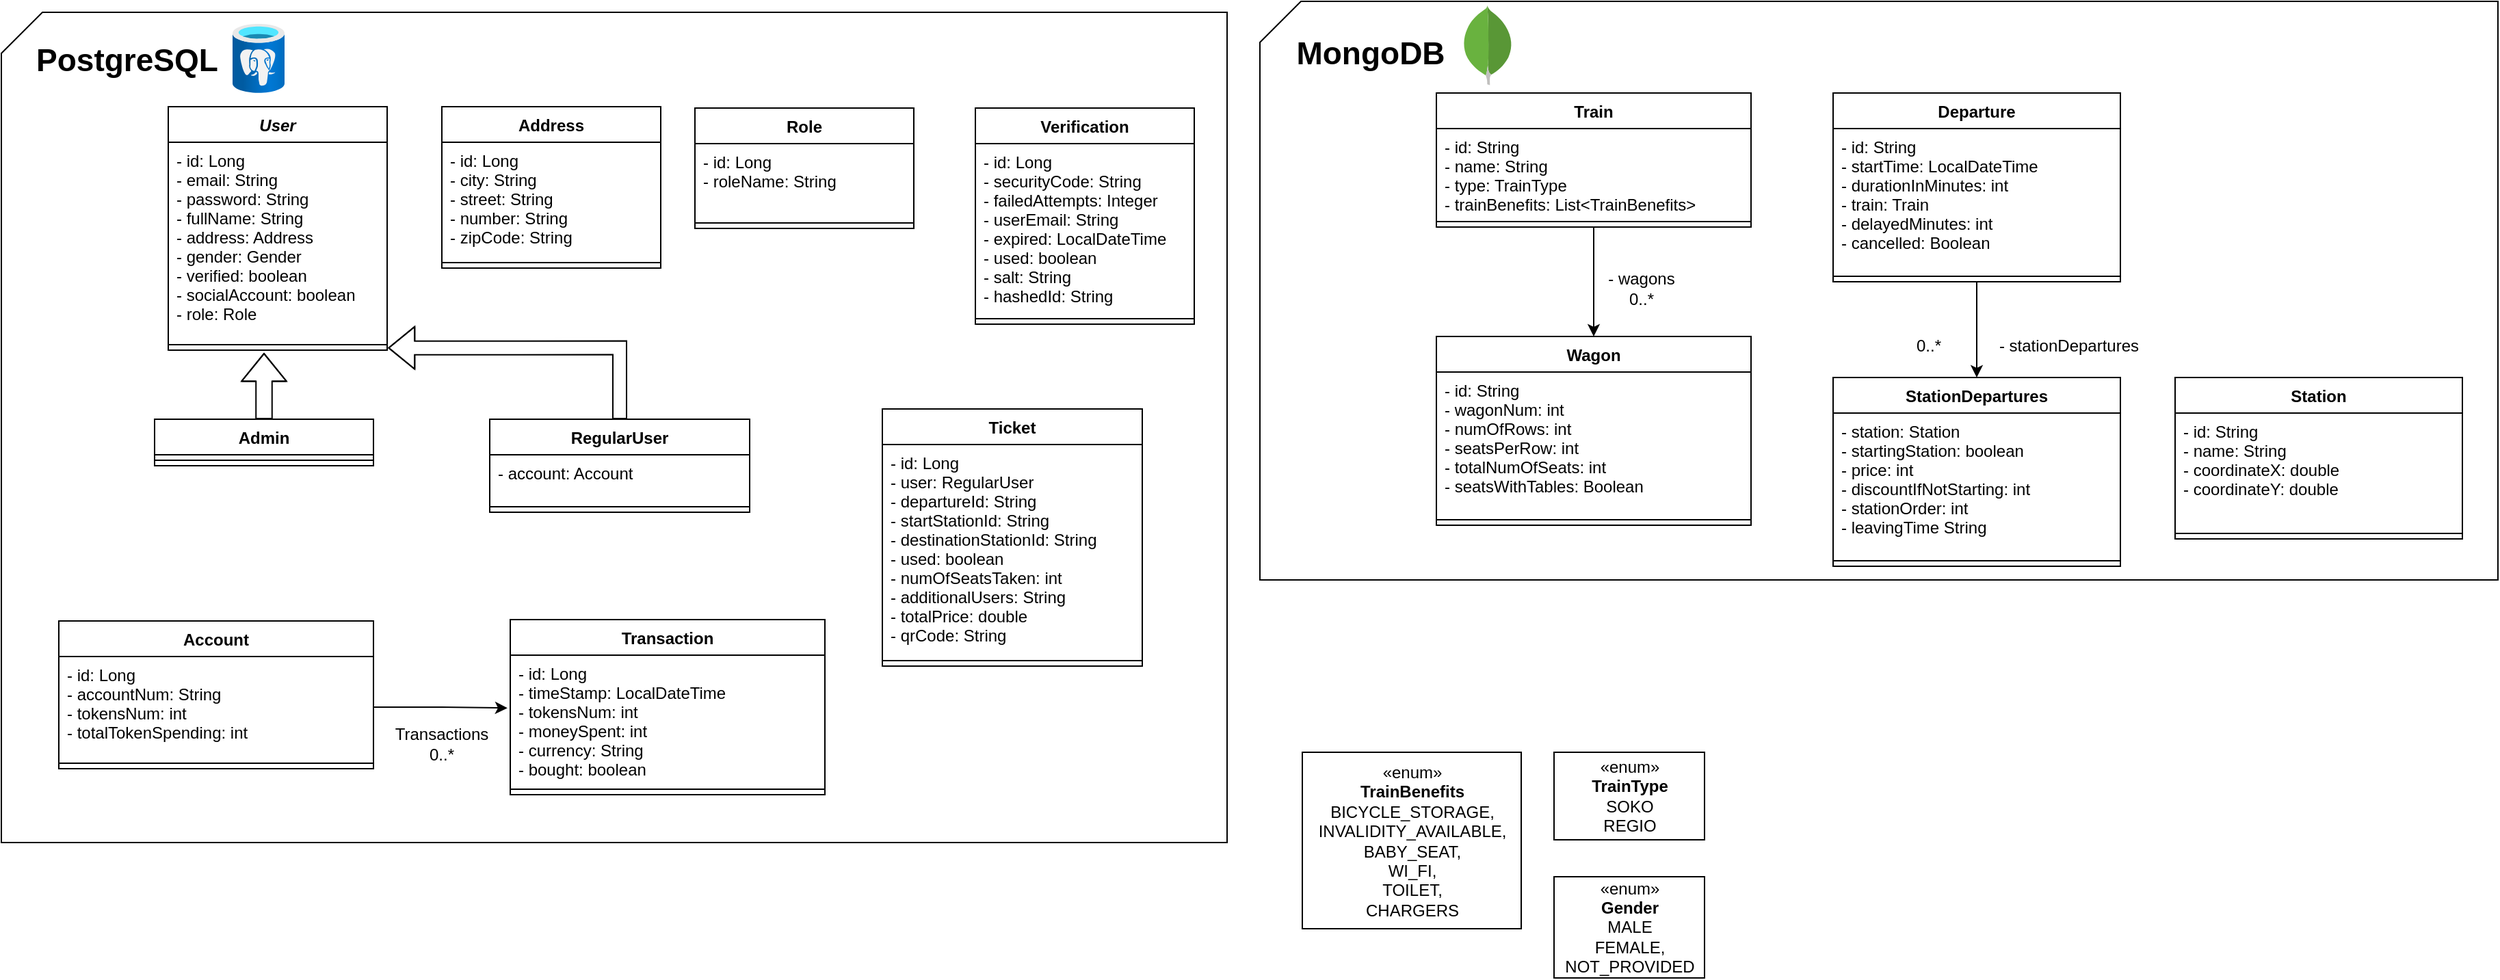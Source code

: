 <mxfile version="22.0.4" type="device">
  <diagram id="QyiR3dw7XH7lVBfc2ZSO" name="Page-1">
    <mxGraphModel dx="1386" dy="831" grid="0" gridSize="10" guides="1" tooltips="1" connect="1" arrows="1" fold="1" page="1" pageScale="1" pageWidth="850" pageHeight="1100" math="0" shadow="0">
      <root>
        <mxCell id="0" />
        <mxCell id="1" parent="0" />
        <mxCell id="GHvzS7-rAwxbhNusEGIo-12" value="" style="shape=card;whiteSpace=wrap;html=1;" parent="1" vertex="1">
          <mxGeometry x="68" y="21" width="896" height="607" as="geometry" />
        </mxCell>
        <mxCell id="GHvzS7-rAwxbhNusEGIo-8" value="" style="shape=card;whiteSpace=wrap;html=1;" parent="1" vertex="1">
          <mxGeometry x="988" y="13" width="905" height="423" as="geometry" />
        </mxCell>
        <mxCell id="7FVc3WeMKuYTPJVrsuWi-1" value="User" style="swimlane;fontStyle=3;align=center;verticalAlign=top;childLayout=stackLayout;horizontal=1;startSize=26;horizontalStack=0;resizeParent=1;resizeParentMax=0;resizeLast=0;collapsible=1;marginBottom=0;movable=0;resizable=0;rotatable=0;deletable=0;editable=0;connectable=0;" parent="1" vertex="1">
          <mxGeometry x="190" y="90" width="160" height="178" as="geometry" />
        </mxCell>
        <mxCell id="7FVc3WeMKuYTPJVrsuWi-2" value="- id: Long&#xa;- email: String&#xa;- password: String&#xa;- fullName: String&#xa;- address: Address&#xa;- gender: Gender&#xa;- verified: boolean&#xa;- socialAccount: boolean&#xa;- role: Role" style="text;strokeColor=none;fillColor=none;align=left;verticalAlign=top;spacingLeft=4;spacingRight=4;overflow=hidden;rotatable=0;points=[[0,0.5],[1,0.5]];portConstraint=eastwest;" parent="7FVc3WeMKuYTPJVrsuWi-1" vertex="1">
          <mxGeometry y="26" width="160" height="144" as="geometry" />
        </mxCell>
        <mxCell id="7FVc3WeMKuYTPJVrsuWi-3" value="" style="line;strokeWidth=1;fillColor=none;align=left;verticalAlign=middle;spacingTop=-1;spacingLeft=3;spacingRight=3;rotatable=0;labelPosition=right;points=[];portConstraint=eastwest;strokeColor=inherit;" parent="7FVc3WeMKuYTPJVrsuWi-1" vertex="1">
          <mxGeometry y="170" width="160" height="8" as="geometry" />
        </mxCell>
        <mxCell id="7FVc3WeMKuYTPJVrsuWi-6" value="Address" style="swimlane;fontStyle=1;align=center;verticalAlign=top;childLayout=stackLayout;horizontal=1;startSize=26;horizontalStack=0;resizeParent=1;resizeParentMax=0;resizeLast=0;collapsible=1;marginBottom=0;movable=0;resizable=0;rotatable=0;deletable=0;editable=0;connectable=0;" parent="1" vertex="1">
          <mxGeometry x="390" y="90" width="160" height="118" as="geometry" />
        </mxCell>
        <mxCell id="7FVc3WeMKuYTPJVrsuWi-7" value="- id: Long&#xa;- city: String&#xa;- street: String&#xa;- number: String&#xa;- zipCode: String" style="text;strokeColor=none;fillColor=none;align=left;verticalAlign=top;spacingLeft=4;spacingRight=4;overflow=hidden;rotatable=0;points=[[0,0.5],[1,0.5]];portConstraint=eastwest;" parent="7FVc3WeMKuYTPJVrsuWi-6" vertex="1">
          <mxGeometry y="26" width="160" height="84" as="geometry" />
        </mxCell>
        <mxCell id="7FVc3WeMKuYTPJVrsuWi-8" value="" style="line;strokeWidth=1;fillColor=none;align=left;verticalAlign=middle;spacingTop=-1;spacingLeft=3;spacingRight=3;rotatable=0;labelPosition=right;points=[];portConstraint=eastwest;strokeColor=inherit;" parent="7FVc3WeMKuYTPJVrsuWi-6" vertex="1">
          <mxGeometry y="110" width="160" height="8" as="geometry" />
        </mxCell>
        <mxCell id="7FVc3WeMKuYTPJVrsuWi-19" style="edgeStyle=orthogonalEdgeStyle;shape=flexArrow;rounded=0;orthogonalLoop=1;jettySize=auto;html=1;exitX=0.5;exitY=0;exitDx=0;exitDy=0;entryX=1.004;entryY=1.044;entryDx=0;entryDy=0;entryPerimeter=0;" parent="1" source="7FVc3WeMKuYTPJVrsuWi-12" target="7FVc3WeMKuYTPJVrsuWi-2" edge="1">
          <mxGeometry relative="1" as="geometry" />
        </mxCell>
        <mxCell id="7FVc3WeMKuYTPJVrsuWi-12" value="RegularUser" style="swimlane;fontStyle=1;align=center;verticalAlign=top;childLayout=stackLayout;horizontal=1;startSize=26;horizontalStack=0;resizeParent=1;resizeParentMax=0;resizeLast=0;collapsible=1;marginBottom=0;movable=1;resizable=1;rotatable=1;deletable=1;editable=1;connectable=1;" parent="1" vertex="1">
          <mxGeometry x="425" y="318.5" width="190" height="68" as="geometry" />
        </mxCell>
        <mxCell id="7FVc3WeMKuYTPJVrsuWi-13" value="- account: Account&#xa;" style="text;strokeColor=none;fillColor=none;align=left;verticalAlign=top;spacingLeft=4;spacingRight=4;overflow=hidden;rotatable=0;points=[[0,0.5],[1,0.5]];portConstraint=eastwest;" parent="7FVc3WeMKuYTPJVrsuWi-12" vertex="1">
          <mxGeometry y="26" width="190" height="34" as="geometry" />
        </mxCell>
        <mxCell id="7FVc3WeMKuYTPJVrsuWi-14" value="" style="line;strokeWidth=1;fillColor=none;align=left;verticalAlign=middle;spacingTop=-1;spacingLeft=3;spacingRight=3;rotatable=0;labelPosition=right;points=[];portConstraint=eastwest;strokeColor=inherit;" parent="7FVc3WeMKuYTPJVrsuWi-12" vertex="1">
          <mxGeometry y="60" width="190" height="8" as="geometry" />
        </mxCell>
        <mxCell id="7FVc3WeMKuYTPJVrsuWi-18" style="edgeStyle=orthogonalEdgeStyle;rounded=0;orthogonalLoop=1;jettySize=auto;html=1;shape=flexArrow;width=11.765;endSize=6.4;" parent="1" source="7FVc3WeMKuYTPJVrsuWi-15" edge="1">
          <mxGeometry relative="1" as="geometry">
            <mxPoint x="260" y="270" as="targetPoint" />
          </mxGeometry>
        </mxCell>
        <mxCell id="7FVc3WeMKuYTPJVrsuWi-15" value="Admin" style="swimlane;fontStyle=1;align=center;verticalAlign=top;childLayout=stackLayout;horizontal=1;startSize=26;horizontalStack=0;resizeParent=1;resizeParentMax=0;resizeLast=0;collapsible=1;marginBottom=0;movable=1;resizable=1;rotatable=1;deletable=1;editable=1;connectable=1;" parent="1" vertex="1">
          <mxGeometry x="180" y="318.5" width="160" height="34" as="geometry" />
        </mxCell>
        <mxCell id="7FVc3WeMKuYTPJVrsuWi-17" value="" style="line;strokeWidth=1;fillColor=none;align=left;verticalAlign=middle;spacingTop=-1;spacingLeft=3;spacingRight=3;rotatable=0;labelPosition=right;points=[];portConstraint=eastwest;strokeColor=inherit;" parent="7FVc3WeMKuYTPJVrsuWi-15" vertex="1">
          <mxGeometry y="26" width="160" height="8" as="geometry" />
        </mxCell>
        <mxCell id="7FVc3WeMKuYTPJVrsuWi-29" value="Account" style="swimlane;fontStyle=1;align=center;verticalAlign=top;childLayout=stackLayout;horizontal=1;startSize=26;horizontalStack=0;resizeParent=1;resizeParentMax=0;resizeLast=0;collapsible=1;marginBottom=0;movable=1;resizable=1;rotatable=1;deletable=1;editable=1;connectable=1;" parent="1" vertex="1">
          <mxGeometry x="110" y="466" width="230" height="108" as="geometry" />
        </mxCell>
        <mxCell id="7FVc3WeMKuYTPJVrsuWi-30" value="- id: Long&#xa;- accountNum: String&#xa;- tokensNum: int&#xa;- totalTokenSpending: int" style="text;strokeColor=none;fillColor=none;align=left;verticalAlign=top;spacingLeft=4;spacingRight=4;overflow=hidden;rotatable=0;points=[[0,0.5],[1,0.5]];portConstraint=eastwest;" parent="7FVc3WeMKuYTPJVrsuWi-29" vertex="1">
          <mxGeometry y="26" width="230" height="74" as="geometry" />
        </mxCell>
        <mxCell id="7FVc3WeMKuYTPJVrsuWi-31" value="" style="line;strokeWidth=1;fillColor=none;align=left;verticalAlign=middle;spacingTop=-1;spacingLeft=3;spacingRight=3;rotatable=0;labelPosition=right;points=[];portConstraint=eastwest;strokeColor=inherit;" parent="7FVc3WeMKuYTPJVrsuWi-29" vertex="1">
          <mxGeometry y="100" width="230" height="8" as="geometry" />
        </mxCell>
        <mxCell id="7FVc3WeMKuYTPJVrsuWi-35" value="Transaction" style="swimlane;fontStyle=1;align=center;verticalAlign=top;childLayout=stackLayout;horizontal=1;startSize=26;horizontalStack=0;resizeParent=1;resizeParentMax=0;resizeLast=0;collapsible=1;marginBottom=0;movable=1;resizable=1;rotatable=1;deletable=1;editable=1;connectable=1;" parent="1" vertex="1">
          <mxGeometry x="440" y="465" width="230" height="128" as="geometry" />
        </mxCell>
        <mxCell id="7FVc3WeMKuYTPJVrsuWi-36" value="- id: Long&#xa;- timeStamp: LocalDateTime&#xa;- tokensNum: int&#xa;- moneySpent: int&#xa;- currency: String&#xa;- bought: boolean" style="text;strokeColor=none;fillColor=none;align=left;verticalAlign=top;spacingLeft=4;spacingRight=4;overflow=hidden;rotatable=0;points=[[0,0.5],[1,0.5]];portConstraint=eastwest;" parent="7FVc3WeMKuYTPJVrsuWi-35" vertex="1">
          <mxGeometry y="26" width="230" height="94" as="geometry" />
        </mxCell>
        <mxCell id="7FVc3WeMKuYTPJVrsuWi-37" value="" style="line;strokeWidth=1;fillColor=none;align=left;verticalAlign=middle;spacingTop=-1;spacingLeft=3;spacingRight=3;rotatable=0;labelPosition=right;points=[];portConstraint=eastwest;strokeColor=inherit;" parent="7FVc3WeMKuYTPJVrsuWi-35" vertex="1">
          <mxGeometry y="120" width="230" height="8" as="geometry" />
        </mxCell>
        <mxCell id="7FVc3WeMKuYTPJVrsuWi-39" value="Transactions&lt;br&gt;0..*" style="text;html=1;strokeColor=none;fillColor=none;align=center;verticalAlign=middle;whiteSpace=wrap;rounded=0;" parent="1" vertex="1">
          <mxGeometry x="360" y="541" width="60" height="30" as="geometry" />
        </mxCell>
        <mxCell id="7FVc3WeMKuYTPJVrsuWi-52" style="edgeStyle=orthogonalEdgeStyle;rounded=0;orthogonalLoop=1;jettySize=auto;html=1;" parent="1" source="7FVc3WeMKuYTPJVrsuWi-43" target="7FVc3WeMKuYTPJVrsuWi-46" edge="1">
          <mxGeometry relative="1" as="geometry" />
        </mxCell>
        <mxCell id="7FVc3WeMKuYTPJVrsuWi-43" value="Train" style="swimlane;fontStyle=1;align=center;verticalAlign=top;childLayout=stackLayout;horizontal=1;startSize=26;horizontalStack=0;resizeParent=1;resizeParentMax=0;resizeLast=0;collapsible=1;marginBottom=0;movable=1;resizable=1;rotatable=1;deletable=1;editable=1;connectable=1;" parent="1" vertex="1">
          <mxGeometry x="1117" y="80" width="230" height="98" as="geometry" />
        </mxCell>
        <mxCell id="7FVc3WeMKuYTPJVrsuWi-44" value="- id: String&#xa;- name: String&#xa;- type: TrainType&#xa;- trainBenefits: List&lt;TrainBenefits&gt;" style="text;strokeColor=none;fillColor=none;align=left;verticalAlign=top;spacingLeft=4;spacingRight=4;overflow=hidden;rotatable=0;points=[[0,0.5],[1,0.5]];portConstraint=eastwest;" parent="7FVc3WeMKuYTPJVrsuWi-43" vertex="1">
          <mxGeometry y="26" width="230" height="64" as="geometry" />
        </mxCell>
        <mxCell id="7FVc3WeMKuYTPJVrsuWi-45" value="" style="line;strokeWidth=1;fillColor=none;align=left;verticalAlign=middle;spacingTop=-1;spacingLeft=3;spacingRight=3;rotatable=0;labelPosition=right;points=[];portConstraint=eastwest;strokeColor=inherit;" parent="7FVc3WeMKuYTPJVrsuWi-43" vertex="1">
          <mxGeometry y="90" width="230" height="8" as="geometry" />
        </mxCell>
        <mxCell id="7FVc3WeMKuYTPJVrsuWi-46" value="Wagon" style="swimlane;fontStyle=1;align=center;verticalAlign=top;childLayout=stackLayout;horizontal=1;startSize=26;horizontalStack=0;resizeParent=1;resizeParentMax=0;resizeLast=0;collapsible=1;marginBottom=0;movable=1;resizable=1;rotatable=1;deletable=1;editable=1;connectable=1;" parent="1" vertex="1">
          <mxGeometry x="1117" y="258" width="230" height="138" as="geometry" />
        </mxCell>
        <mxCell id="7FVc3WeMKuYTPJVrsuWi-47" value="- id: String&#xa;- wagonNum: int&#xa;- numOfRows: int&#xa;- seatsPerRow: int&#xa;- totalNumOfSeats: int&#xa;- seatsWithTables: Boolean" style="text;strokeColor=none;fillColor=none;align=left;verticalAlign=top;spacingLeft=4;spacingRight=4;overflow=hidden;rotatable=0;points=[[0,0.5],[1,0.5]];portConstraint=eastwest;" parent="7FVc3WeMKuYTPJVrsuWi-46" vertex="1">
          <mxGeometry y="26" width="230" height="104" as="geometry" />
        </mxCell>
        <mxCell id="7FVc3WeMKuYTPJVrsuWi-48" value="" style="line;strokeWidth=1;fillColor=none;align=left;verticalAlign=middle;spacingTop=-1;spacingLeft=3;spacingRight=3;rotatable=0;labelPosition=right;points=[];portConstraint=eastwest;strokeColor=inherit;" parent="7FVc3WeMKuYTPJVrsuWi-46" vertex="1">
          <mxGeometry y="130" width="230" height="8" as="geometry" />
        </mxCell>
        <mxCell id="7FVc3WeMKuYTPJVrsuWi-51" value="«enum»&lt;br&gt;&lt;b&gt;TrainType&lt;br&gt;&lt;/b&gt;SOKO&lt;br&gt;REGIO" style="html=1;" parent="1" vertex="1">
          <mxGeometry x="1203" y="562" width="110" height="64" as="geometry" />
        </mxCell>
        <mxCell id="7FVc3WeMKuYTPJVrsuWi-54" value="- wagons&lt;br&gt;0..*" style="text;html=1;strokeColor=none;fillColor=none;align=center;verticalAlign=middle;whiteSpace=wrap;rounded=0;" parent="1" vertex="1">
          <mxGeometry x="1237" y="208" width="60" height="30" as="geometry" />
        </mxCell>
        <mxCell id="7FVc3WeMKuYTPJVrsuWi-55" value="Station" style="swimlane;fontStyle=1;align=center;verticalAlign=top;childLayout=stackLayout;horizontal=1;startSize=26;horizontalStack=0;resizeParent=1;resizeParentMax=0;resizeLast=0;collapsible=1;marginBottom=0;movable=1;resizable=1;rotatable=1;deletable=1;editable=1;connectable=1;" parent="1" vertex="1">
          <mxGeometry x="1657" y="288" width="210" height="118" as="geometry" />
        </mxCell>
        <mxCell id="7FVc3WeMKuYTPJVrsuWi-56" value="- id: String&#xa;- name: String&#xa;- coordinateX: double&#xa;- coordinateY: double" style="text;strokeColor=none;fillColor=none;align=left;verticalAlign=top;spacingLeft=4;spacingRight=4;overflow=hidden;rotatable=0;points=[[0,0.5],[1,0.5]];portConstraint=eastwest;" parent="7FVc3WeMKuYTPJVrsuWi-55" vertex="1">
          <mxGeometry y="26" width="210" height="84" as="geometry" />
        </mxCell>
        <mxCell id="7FVc3WeMKuYTPJVrsuWi-57" value="" style="line;strokeWidth=1;fillColor=none;align=left;verticalAlign=middle;spacingTop=-1;spacingLeft=3;spacingRight=3;rotatable=0;labelPosition=right;points=[];portConstraint=eastwest;strokeColor=inherit;" parent="7FVc3WeMKuYTPJVrsuWi-55" vertex="1">
          <mxGeometry y="110" width="210" height="8" as="geometry" />
        </mxCell>
        <mxCell id="7FVc3WeMKuYTPJVrsuWi-58" value="Departure" style="swimlane;fontStyle=1;align=center;verticalAlign=top;childLayout=stackLayout;horizontal=1;startSize=26;horizontalStack=0;resizeParent=1;resizeParentMax=0;resizeLast=0;collapsible=1;marginBottom=0;movable=1;resizable=1;rotatable=1;deletable=1;editable=1;connectable=1;" parent="1" vertex="1">
          <mxGeometry x="1407" y="80" width="210" height="138" as="geometry" />
        </mxCell>
        <mxCell id="7FVc3WeMKuYTPJVrsuWi-59" value="- id: String&#xa;- startTime: LocalDateTime&#xa;- durationInMinutes: int&#xa;- train: Train&#xa;- delayedMinutes: int&#xa;- cancelled: Boolean" style="text;strokeColor=none;fillColor=none;align=left;verticalAlign=top;spacingLeft=4;spacingRight=4;overflow=hidden;rotatable=0;points=[[0,0.5],[1,0.5]];portConstraint=eastwest;" parent="7FVc3WeMKuYTPJVrsuWi-58" vertex="1">
          <mxGeometry y="26" width="210" height="104" as="geometry" />
        </mxCell>
        <mxCell id="7FVc3WeMKuYTPJVrsuWi-60" value="" style="line;strokeWidth=1;fillColor=none;align=left;verticalAlign=middle;spacingTop=-1;spacingLeft=3;spacingRight=3;rotatable=0;labelPosition=right;points=[];portConstraint=eastwest;strokeColor=inherit;" parent="7FVc3WeMKuYTPJVrsuWi-58" vertex="1">
          <mxGeometry y="130" width="210" height="8" as="geometry" />
        </mxCell>
        <mxCell id="7FVc3WeMKuYTPJVrsuWi-99" value="Ticket" style="swimlane;fontStyle=1;align=center;verticalAlign=top;childLayout=stackLayout;horizontal=1;startSize=26;horizontalStack=0;resizeParent=1;resizeParentMax=0;resizeLast=0;collapsible=1;marginBottom=0;movable=1;resizable=1;rotatable=1;deletable=1;editable=1;connectable=1;" parent="1" vertex="1">
          <mxGeometry x="712" y="311" width="190" height="188" as="geometry" />
        </mxCell>
        <mxCell id="7FVc3WeMKuYTPJVrsuWi-100" value="- id: Long&#xa;- user: RegularUser&#xa;- departureId: String&#xa;- startStationId: String&#xa;- destinationStationId: String&#xa;- used: boolean&#xa;- numOfSeatsTaken: int&#xa;- additionalUsers: String&#xa;- totalPrice: double&#xa;- qrCode: String" style="text;strokeColor=none;fillColor=none;align=left;verticalAlign=top;spacingLeft=4;spacingRight=4;overflow=hidden;rotatable=0;points=[[0,0.5],[1,0.5]];portConstraint=eastwest;" parent="7FVc3WeMKuYTPJVrsuWi-99" vertex="1">
          <mxGeometry y="26" width="190" height="154" as="geometry" />
        </mxCell>
        <mxCell id="7FVc3WeMKuYTPJVrsuWi-101" value="" style="line;strokeWidth=1;fillColor=none;align=left;verticalAlign=middle;spacingTop=-1;spacingLeft=3;spacingRight=3;rotatable=0;labelPosition=right;points=[];portConstraint=eastwest;strokeColor=inherit;" parent="7FVc3WeMKuYTPJVrsuWi-99" vertex="1">
          <mxGeometry y="180" width="190" height="8" as="geometry" />
        </mxCell>
        <mxCell id="7FVc3WeMKuYTPJVrsuWi-114" value="StationDepartures" style="swimlane;fontStyle=1;align=center;verticalAlign=top;childLayout=stackLayout;horizontal=1;startSize=26;horizontalStack=0;resizeParent=1;resizeParentMax=0;resizeLast=0;collapsible=1;marginBottom=0;movable=1;resizable=1;rotatable=1;deletable=1;editable=1;connectable=1;" parent="1" vertex="1">
          <mxGeometry x="1407" y="288" width="210" height="138" as="geometry" />
        </mxCell>
        <mxCell id="7FVc3WeMKuYTPJVrsuWi-115" value="- station: Station&#xa;- startingStation: boolean&#xa;- price: int&#xa;- discountIfNotStarting: int&#xa;- stationOrder: int&#xa;- leavingTime String" style="text;strokeColor=none;fillColor=none;align=left;verticalAlign=top;spacingLeft=4;spacingRight=4;overflow=hidden;rotatable=0;points=[[0,0.5],[1,0.5]];portConstraint=eastwest;" parent="7FVc3WeMKuYTPJVrsuWi-114" vertex="1">
          <mxGeometry y="26" width="210" height="104" as="geometry" />
        </mxCell>
        <mxCell id="7FVc3WeMKuYTPJVrsuWi-116" value="" style="line;strokeWidth=1;fillColor=none;align=left;verticalAlign=middle;spacingTop=-1;spacingLeft=3;spacingRight=3;rotatable=0;labelPosition=right;points=[];portConstraint=eastwest;strokeColor=inherit;" parent="7FVc3WeMKuYTPJVrsuWi-114" vertex="1">
          <mxGeometry y="130" width="210" height="8" as="geometry" />
        </mxCell>
        <mxCell id="7FVc3WeMKuYTPJVrsuWi-118" value="- stationDepartures" style="text;html=1;strokeColor=none;fillColor=none;align=center;verticalAlign=middle;whiteSpace=wrap;rounded=0;" parent="1" vertex="1">
          <mxGeometry x="1522" y="250" width="115" height="30" as="geometry" />
        </mxCell>
        <mxCell id="7FVc3WeMKuYTPJVrsuWi-119" value="0..*" style="text;html=1;strokeColor=none;fillColor=none;align=center;verticalAlign=middle;whiteSpace=wrap;rounded=0;" parent="1" vertex="1">
          <mxGeometry x="1447" y="250" width="60" height="30" as="geometry" />
        </mxCell>
        <mxCell id="zYRJWL4uUYDDXgaBuuwR-2" value="«enum»&lt;br&gt;&lt;b&gt;Gender&lt;br&gt;&lt;/b&gt;MALE&lt;br&gt;FEMALE,&lt;br&gt;NOT_PROVIDED" style="html=1;" parent="1" vertex="1">
          <mxGeometry x="1203" y="653" width="110" height="74" as="geometry" />
        </mxCell>
        <mxCell id="GHvzS7-rAwxbhNusEGIo-1" value="«enum»&lt;br&gt;&lt;b&gt;TrainBenefits&lt;br&gt;&lt;/b&gt;BICYCLE_STORAGE,&lt;br&gt;INVALIDITY_AVAILABLE,&lt;br&gt;BABY_SEAT,&lt;br&gt;WI_FI,&lt;br&gt;TOILET,&lt;br&gt;CHARGERS" style="html=1;" parent="1" vertex="1">
          <mxGeometry x="1019" y="562" width="160" height="129" as="geometry" />
        </mxCell>
        <mxCell id="GHvzS7-rAwxbhNusEGIo-2" value="Role" style="swimlane;fontStyle=1;align=center;verticalAlign=top;childLayout=stackLayout;horizontal=1;startSize=26;horizontalStack=0;resizeParent=1;resizeParentMax=0;resizeLast=0;collapsible=1;marginBottom=0;movable=1;resizable=1;rotatable=1;deletable=1;editable=1;connectable=1;locked=0;" parent="1" vertex="1">
          <mxGeometry x="575" y="91" width="160" height="88" as="geometry" />
        </mxCell>
        <mxCell id="GHvzS7-rAwxbhNusEGIo-3" value="- id: Long&#xa;- roleName: String" style="text;strokeColor=none;fillColor=none;align=left;verticalAlign=top;spacingLeft=4;spacingRight=4;overflow=hidden;rotatable=0;points=[[0,0.5],[1,0.5]];portConstraint=eastwest;" parent="GHvzS7-rAwxbhNusEGIo-2" vertex="1">
          <mxGeometry y="26" width="160" height="54" as="geometry" />
        </mxCell>
        <mxCell id="GHvzS7-rAwxbhNusEGIo-4" value="" style="line;strokeWidth=1;fillColor=none;align=left;verticalAlign=middle;spacingTop=-1;spacingLeft=3;spacingRight=3;rotatable=0;labelPosition=right;points=[];portConstraint=eastwest;strokeColor=inherit;" parent="GHvzS7-rAwxbhNusEGIo-2" vertex="1">
          <mxGeometry y="80" width="160" height="8" as="geometry" />
        </mxCell>
        <mxCell id="GHvzS7-rAwxbhNusEGIo-5" value="Verification" style="swimlane;fontStyle=1;align=center;verticalAlign=top;childLayout=stackLayout;horizontal=1;startSize=26;horizontalStack=0;resizeParent=1;resizeParentMax=0;resizeLast=0;collapsible=1;marginBottom=0;movable=1;resizable=1;rotatable=1;deletable=1;editable=1;connectable=1;locked=0;" parent="1" vertex="1">
          <mxGeometry x="780" y="91" width="160" height="158" as="geometry" />
        </mxCell>
        <mxCell id="GHvzS7-rAwxbhNusEGIo-6" value="- id: Long&#xa;- securityCode: String&#xa;- failedAttempts: Integer&#xa;- userEmail: String&#xa;- expired: LocalDateTime&#xa;- used: boolean&#xa;- salt: String&#xa;- hashedId: String" style="text;strokeColor=none;fillColor=none;align=left;verticalAlign=top;spacingLeft=4;spacingRight=4;overflow=hidden;rotatable=0;points=[[0,0.5],[1,0.5]];portConstraint=eastwest;" parent="GHvzS7-rAwxbhNusEGIo-5" vertex="1">
          <mxGeometry y="26" width="160" height="124" as="geometry" />
        </mxCell>
        <mxCell id="GHvzS7-rAwxbhNusEGIo-7" value="" style="line;strokeWidth=1;fillColor=none;align=left;verticalAlign=middle;spacingTop=-1;spacingLeft=3;spacingRight=3;rotatable=0;labelPosition=right;points=[];portConstraint=eastwest;strokeColor=inherit;" parent="GHvzS7-rAwxbhNusEGIo-5" vertex="1">
          <mxGeometry y="150" width="160" height="8" as="geometry" />
        </mxCell>
        <mxCell id="GHvzS7-rAwxbhNusEGIo-9" value="" style="edgeStyle=orthogonalEdgeStyle;rounded=0;orthogonalLoop=1;jettySize=auto;html=1;endArrow=classic;endFill=1;" parent="1" source="7FVc3WeMKuYTPJVrsuWi-58" target="7FVc3WeMKuYTPJVrsuWi-114" edge="1">
          <mxGeometry relative="1" as="geometry">
            <mxPoint x="1512" y="218" as="sourcePoint" />
            <mxPoint x="1512" y="288" as="targetPoint" />
          </mxGeometry>
        </mxCell>
        <mxCell id="GHvzS7-rAwxbhNusEGIo-10" value="&lt;font size=&quot;1&quot; style=&quot;&quot;&gt;&lt;b style=&quot;font-size: 23px;&quot;&gt;MongoDB&lt;/b&gt;&lt;/font&gt;" style="text;html=1;strokeColor=none;fillColor=none;align=center;verticalAlign=middle;whiteSpace=wrap;rounded=0;" parent="1" vertex="1">
          <mxGeometry x="1039" y="36" width="60" height="30" as="geometry" />
        </mxCell>
        <mxCell id="GHvzS7-rAwxbhNusEGIo-11" value="" style="dashed=0;outlineConnect=0;html=1;align=center;labelPosition=center;verticalLabelPosition=bottom;verticalAlign=top;shape=mxgraph.weblogos.mongodb" parent="1" vertex="1">
          <mxGeometry x="1136" y="16" width="37.2" height="58.2" as="geometry" />
        </mxCell>
        <mxCell id="GHvzS7-rAwxbhNusEGIo-13" value="&lt;font size=&quot;1&quot; style=&quot;&quot;&gt;&lt;b style=&quot;font-size: 23px;&quot;&gt;PostgreSQL&lt;/b&gt;&lt;/font&gt;" style="text;html=1;strokeColor=none;fillColor=none;align=center;verticalAlign=middle;whiteSpace=wrap;rounded=0;" parent="1" vertex="1">
          <mxGeometry x="130" y="41" width="60" height="30" as="geometry" />
        </mxCell>
        <mxCell id="GHvzS7-rAwxbhNusEGIo-14" value="" style="image;aspect=fixed;html=1;points=[];align=center;fontSize=12;image=img/lib/azure2/databases/Azure_Database_PostgreSQL_Server.svg;" parent="1" vertex="1">
          <mxGeometry x="237" y="29.33" width="38" height="50.67" as="geometry" />
        </mxCell>
        <mxCell id="eCpnfAnm63V2MOhAZuxF-1" style="edgeStyle=orthogonalEdgeStyle;rounded=0;orthogonalLoop=1;jettySize=auto;html=1;exitX=1;exitY=0.5;exitDx=0;exitDy=0;entryX=-0.009;entryY=0.411;entryDx=0;entryDy=0;entryPerimeter=0;" parent="1" source="7FVc3WeMKuYTPJVrsuWi-30" target="7FVc3WeMKuYTPJVrsuWi-36" edge="1">
          <mxGeometry relative="1" as="geometry" />
        </mxCell>
      </root>
    </mxGraphModel>
  </diagram>
</mxfile>
